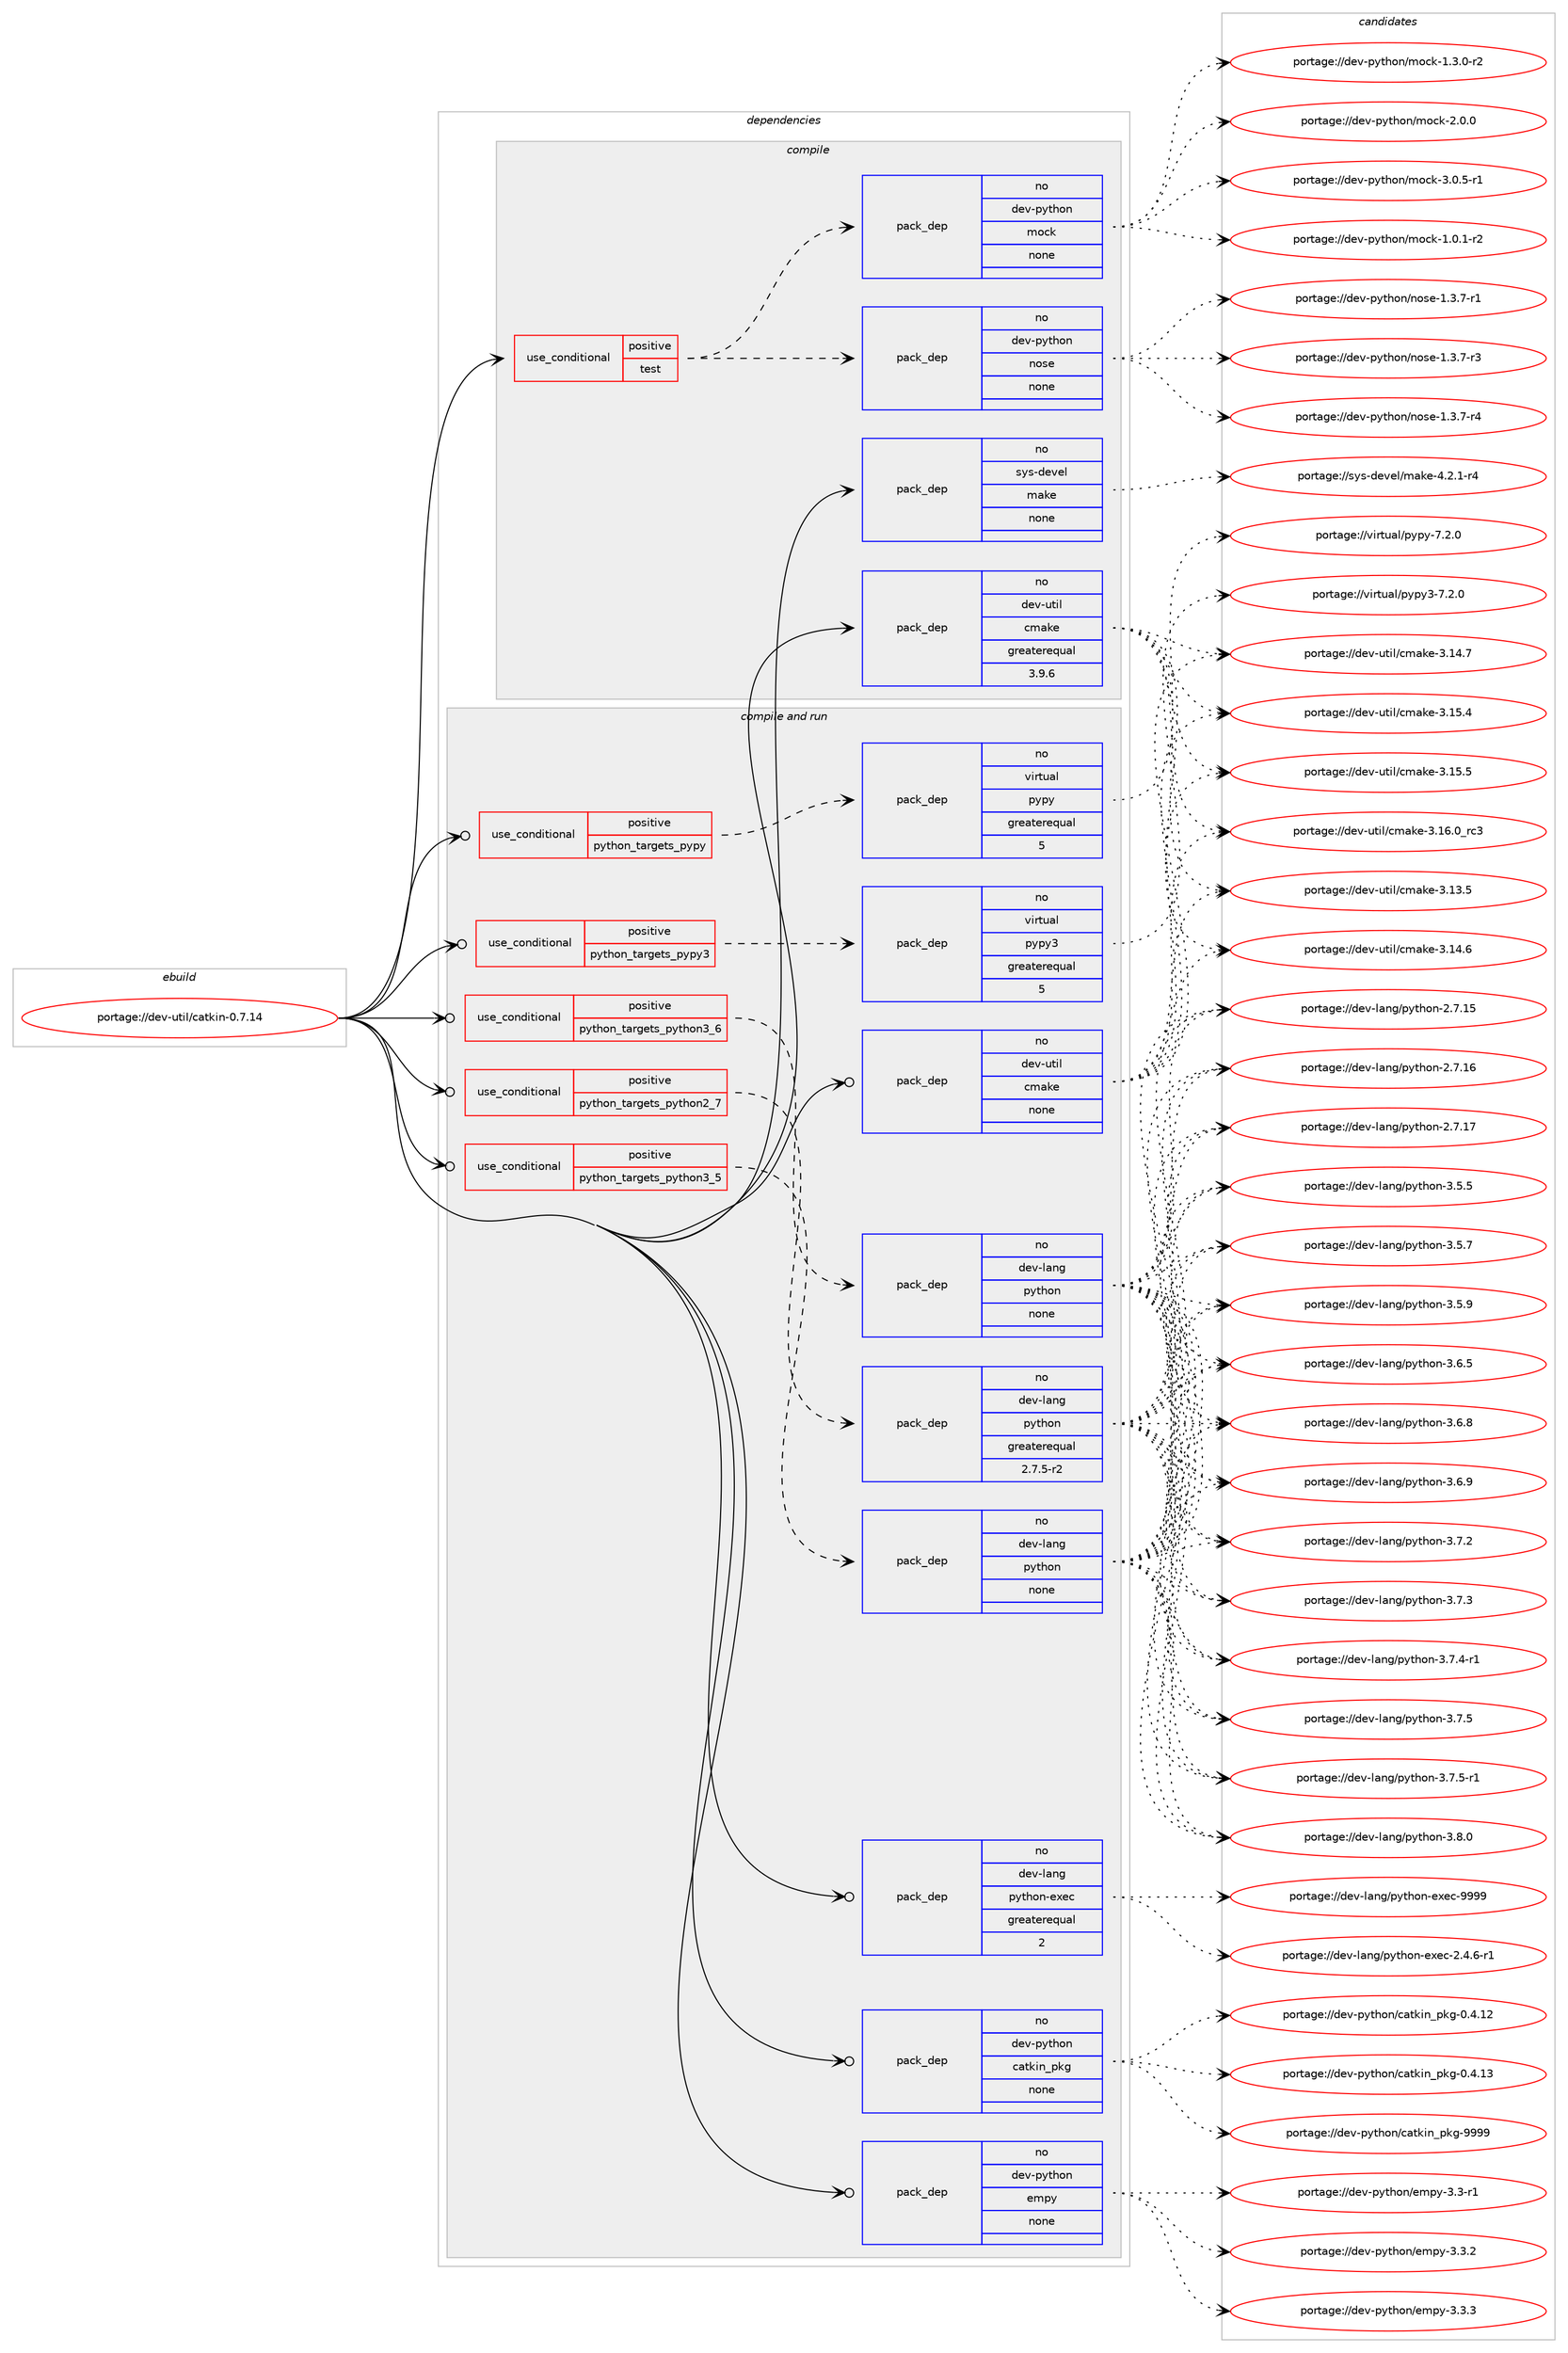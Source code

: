 digraph prolog {

# *************
# Graph options
# *************

newrank=true;
concentrate=true;
compound=true;
graph [rankdir=LR,fontname=Helvetica,fontsize=10,ranksep=1.5];#, ranksep=2.5, nodesep=0.2];
edge  [arrowhead=vee];
node  [fontname=Helvetica,fontsize=10];

# **********
# The ebuild
# **********

subgraph cluster_leftcol {
color=gray;
rank=same;
label=<<i>ebuild</i>>;
id [label="portage://dev-util/catkin-0.7.14", color=red, width=4, href="../dev-util/catkin-0.7.14.svg"];
}

# ****************
# The dependencies
# ****************

subgraph cluster_midcol {
color=gray;
label=<<i>dependencies</i>>;
subgraph cluster_compile {
fillcolor="#eeeeee";
style=filled;
label=<<i>compile</i>>;
subgraph cond70565 {
dependency259902 [label=<<TABLE BORDER="0" CELLBORDER="1" CELLSPACING="0" CELLPADDING="4"><TR><TD ROWSPAN="3" CELLPADDING="10">use_conditional</TD></TR><TR><TD>positive</TD></TR><TR><TD>test</TD></TR></TABLE>>, shape=none, color=red];
subgraph pack185712 {
dependency259903 [label=<<TABLE BORDER="0" CELLBORDER="1" CELLSPACING="0" CELLPADDING="4" WIDTH="220"><TR><TD ROWSPAN="6" CELLPADDING="30">pack_dep</TD></TR><TR><TD WIDTH="110">no</TD></TR><TR><TD>dev-python</TD></TR><TR><TD>nose</TD></TR><TR><TD>none</TD></TR><TR><TD></TD></TR></TABLE>>, shape=none, color=blue];
}
dependency259902:e -> dependency259903:w [weight=20,style="dashed",arrowhead="vee"];
subgraph pack185713 {
dependency259904 [label=<<TABLE BORDER="0" CELLBORDER="1" CELLSPACING="0" CELLPADDING="4" WIDTH="220"><TR><TD ROWSPAN="6" CELLPADDING="30">pack_dep</TD></TR><TR><TD WIDTH="110">no</TD></TR><TR><TD>dev-python</TD></TR><TR><TD>mock</TD></TR><TR><TD>none</TD></TR><TR><TD></TD></TR></TABLE>>, shape=none, color=blue];
}
dependency259902:e -> dependency259904:w [weight=20,style="dashed",arrowhead="vee"];
}
id:e -> dependency259902:w [weight=20,style="solid",arrowhead="vee"];
subgraph pack185714 {
dependency259905 [label=<<TABLE BORDER="0" CELLBORDER="1" CELLSPACING="0" CELLPADDING="4" WIDTH="220"><TR><TD ROWSPAN="6" CELLPADDING="30">pack_dep</TD></TR><TR><TD WIDTH="110">no</TD></TR><TR><TD>dev-util</TD></TR><TR><TD>cmake</TD></TR><TR><TD>greaterequal</TD></TR><TR><TD>3.9.6</TD></TR></TABLE>>, shape=none, color=blue];
}
id:e -> dependency259905:w [weight=20,style="solid",arrowhead="vee"];
subgraph pack185715 {
dependency259906 [label=<<TABLE BORDER="0" CELLBORDER="1" CELLSPACING="0" CELLPADDING="4" WIDTH="220"><TR><TD ROWSPAN="6" CELLPADDING="30">pack_dep</TD></TR><TR><TD WIDTH="110">no</TD></TR><TR><TD>sys-devel</TD></TR><TR><TD>make</TD></TR><TR><TD>none</TD></TR><TR><TD></TD></TR></TABLE>>, shape=none, color=blue];
}
id:e -> dependency259906:w [weight=20,style="solid",arrowhead="vee"];
}
subgraph cluster_compileandrun {
fillcolor="#eeeeee";
style=filled;
label=<<i>compile and run</i>>;
subgraph cond70566 {
dependency259907 [label=<<TABLE BORDER="0" CELLBORDER="1" CELLSPACING="0" CELLPADDING="4"><TR><TD ROWSPAN="3" CELLPADDING="10">use_conditional</TD></TR><TR><TD>positive</TD></TR><TR><TD>python_targets_pypy</TD></TR></TABLE>>, shape=none, color=red];
subgraph pack185716 {
dependency259908 [label=<<TABLE BORDER="0" CELLBORDER="1" CELLSPACING="0" CELLPADDING="4" WIDTH="220"><TR><TD ROWSPAN="6" CELLPADDING="30">pack_dep</TD></TR><TR><TD WIDTH="110">no</TD></TR><TR><TD>virtual</TD></TR><TR><TD>pypy</TD></TR><TR><TD>greaterequal</TD></TR><TR><TD>5</TD></TR></TABLE>>, shape=none, color=blue];
}
dependency259907:e -> dependency259908:w [weight=20,style="dashed",arrowhead="vee"];
}
id:e -> dependency259907:w [weight=20,style="solid",arrowhead="odotvee"];
subgraph cond70567 {
dependency259909 [label=<<TABLE BORDER="0" CELLBORDER="1" CELLSPACING="0" CELLPADDING="4"><TR><TD ROWSPAN="3" CELLPADDING="10">use_conditional</TD></TR><TR><TD>positive</TD></TR><TR><TD>python_targets_pypy3</TD></TR></TABLE>>, shape=none, color=red];
subgraph pack185717 {
dependency259910 [label=<<TABLE BORDER="0" CELLBORDER="1" CELLSPACING="0" CELLPADDING="4" WIDTH="220"><TR><TD ROWSPAN="6" CELLPADDING="30">pack_dep</TD></TR><TR><TD WIDTH="110">no</TD></TR><TR><TD>virtual</TD></TR><TR><TD>pypy3</TD></TR><TR><TD>greaterequal</TD></TR><TR><TD>5</TD></TR></TABLE>>, shape=none, color=blue];
}
dependency259909:e -> dependency259910:w [weight=20,style="dashed",arrowhead="vee"];
}
id:e -> dependency259909:w [weight=20,style="solid",arrowhead="odotvee"];
subgraph cond70568 {
dependency259911 [label=<<TABLE BORDER="0" CELLBORDER="1" CELLSPACING="0" CELLPADDING="4"><TR><TD ROWSPAN="3" CELLPADDING="10">use_conditional</TD></TR><TR><TD>positive</TD></TR><TR><TD>python_targets_python2_7</TD></TR></TABLE>>, shape=none, color=red];
subgraph pack185718 {
dependency259912 [label=<<TABLE BORDER="0" CELLBORDER="1" CELLSPACING="0" CELLPADDING="4" WIDTH="220"><TR><TD ROWSPAN="6" CELLPADDING="30">pack_dep</TD></TR><TR><TD WIDTH="110">no</TD></TR><TR><TD>dev-lang</TD></TR><TR><TD>python</TD></TR><TR><TD>greaterequal</TD></TR><TR><TD>2.7.5-r2</TD></TR></TABLE>>, shape=none, color=blue];
}
dependency259911:e -> dependency259912:w [weight=20,style="dashed",arrowhead="vee"];
}
id:e -> dependency259911:w [weight=20,style="solid",arrowhead="odotvee"];
subgraph cond70569 {
dependency259913 [label=<<TABLE BORDER="0" CELLBORDER="1" CELLSPACING="0" CELLPADDING="4"><TR><TD ROWSPAN="3" CELLPADDING="10">use_conditional</TD></TR><TR><TD>positive</TD></TR><TR><TD>python_targets_python3_5</TD></TR></TABLE>>, shape=none, color=red];
subgraph pack185719 {
dependency259914 [label=<<TABLE BORDER="0" CELLBORDER="1" CELLSPACING="0" CELLPADDING="4" WIDTH="220"><TR><TD ROWSPAN="6" CELLPADDING="30">pack_dep</TD></TR><TR><TD WIDTH="110">no</TD></TR><TR><TD>dev-lang</TD></TR><TR><TD>python</TD></TR><TR><TD>none</TD></TR><TR><TD></TD></TR></TABLE>>, shape=none, color=blue];
}
dependency259913:e -> dependency259914:w [weight=20,style="dashed",arrowhead="vee"];
}
id:e -> dependency259913:w [weight=20,style="solid",arrowhead="odotvee"];
subgraph cond70570 {
dependency259915 [label=<<TABLE BORDER="0" CELLBORDER="1" CELLSPACING="0" CELLPADDING="4"><TR><TD ROWSPAN="3" CELLPADDING="10">use_conditional</TD></TR><TR><TD>positive</TD></TR><TR><TD>python_targets_python3_6</TD></TR></TABLE>>, shape=none, color=red];
subgraph pack185720 {
dependency259916 [label=<<TABLE BORDER="0" CELLBORDER="1" CELLSPACING="0" CELLPADDING="4" WIDTH="220"><TR><TD ROWSPAN="6" CELLPADDING="30">pack_dep</TD></TR><TR><TD WIDTH="110">no</TD></TR><TR><TD>dev-lang</TD></TR><TR><TD>python</TD></TR><TR><TD>none</TD></TR><TR><TD></TD></TR></TABLE>>, shape=none, color=blue];
}
dependency259915:e -> dependency259916:w [weight=20,style="dashed",arrowhead="vee"];
}
id:e -> dependency259915:w [weight=20,style="solid",arrowhead="odotvee"];
subgraph pack185721 {
dependency259917 [label=<<TABLE BORDER="0" CELLBORDER="1" CELLSPACING="0" CELLPADDING="4" WIDTH="220"><TR><TD ROWSPAN="6" CELLPADDING="30">pack_dep</TD></TR><TR><TD WIDTH="110">no</TD></TR><TR><TD>dev-lang</TD></TR><TR><TD>python-exec</TD></TR><TR><TD>greaterequal</TD></TR><TR><TD>2</TD></TR></TABLE>>, shape=none, color=blue];
}
id:e -> dependency259917:w [weight=20,style="solid",arrowhead="odotvee"];
subgraph pack185722 {
dependency259918 [label=<<TABLE BORDER="0" CELLBORDER="1" CELLSPACING="0" CELLPADDING="4" WIDTH="220"><TR><TD ROWSPAN="6" CELLPADDING="30">pack_dep</TD></TR><TR><TD WIDTH="110">no</TD></TR><TR><TD>dev-python</TD></TR><TR><TD>catkin_pkg</TD></TR><TR><TD>none</TD></TR><TR><TD></TD></TR></TABLE>>, shape=none, color=blue];
}
id:e -> dependency259918:w [weight=20,style="solid",arrowhead="odotvee"];
subgraph pack185723 {
dependency259919 [label=<<TABLE BORDER="0" CELLBORDER="1" CELLSPACING="0" CELLPADDING="4" WIDTH="220"><TR><TD ROWSPAN="6" CELLPADDING="30">pack_dep</TD></TR><TR><TD WIDTH="110">no</TD></TR><TR><TD>dev-python</TD></TR><TR><TD>empy</TD></TR><TR><TD>none</TD></TR><TR><TD></TD></TR></TABLE>>, shape=none, color=blue];
}
id:e -> dependency259919:w [weight=20,style="solid",arrowhead="odotvee"];
subgraph pack185724 {
dependency259920 [label=<<TABLE BORDER="0" CELLBORDER="1" CELLSPACING="0" CELLPADDING="4" WIDTH="220"><TR><TD ROWSPAN="6" CELLPADDING="30">pack_dep</TD></TR><TR><TD WIDTH="110">no</TD></TR><TR><TD>dev-util</TD></TR><TR><TD>cmake</TD></TR><TR><TD>none</TD></TR><TR><TD></TD></TR></TABLE>>, shape=none, color=blue];
}
id:e -> dependency259920:w [weight=20,style="solid",arrowhead="odotvee"];
}
subgraph cluster_run {
fillcolor="#eeeeee";
style=filled;
label=<<i>run</i>>;
}
}

# **************
# The candidates
# **************

subgraph cluster_choices {
rank=same;
color=gray;
label=<<i>candidates</i>>;

subgraph choice185712 {
color=black;
nodesep=1;
choiceportage10010111845112121116104111110471101111151014549465146554511449 [label="portage://dev-python/nose-1.3.7-r1", color=red, width=4,href="../dev-python/nose-1.3.7-r1.svg"];
choiceportage10010111845112121116104111110471101111151014549465146554511451 [label="portage://dev-python/nose-1.3.7-r3", color=red, width=4,href="../dev-python/nose-1.3.7-r3.svg"];
choiceportage10010111845112121116104111110471101111151014549465146554511452 [label="portage://dev-python/nose-1.3.7-r4", color=red, width=4,href="../dev-python/nose-1.3.7-r4.svg"];
dependency259903:e -> choiceportage10010111845112121116104111110471101111151014549465146554511449:w [style=dotted,weight="100"];
dependency259903:e -> choiceportage10010111845112121116104111110471101111151014549465146554511451:w [style=dotted,weight="100"];
dependency259903:e -> choiceportage10010111845112121116104111110471101111151014549465146554511452:w [style=dotted,weight="100"];
}
subgraph choice185713 {
color=black;
nodesep=1;
choiceportage1001011184511212111610411111047109111991074549464846494511450 [label="portage://dev-python/mock-1.0.1-r2", color=red, width=4,href="../dev-python/mock-1.0.1-r2.svg"];
choiceportage1001011184511212111610411111047109111991074549465146484511450 [label="portage://dev-python/mock-1.3.0-r2", color=red, width=4,href="../dev-python/mock-1.3.0-r2.svg"];
choiceportage100101118451121211161041111104710911199107455046484648 [label="portage://dev-python/mock-2.0.0", color=red, width=4,href="../dev-python/mock-2.0.0.svg"];
choiceportage1001011184511212111610411111047109111991074551464846534511449 [label="portage://dev-python/mock-3.0.5-r1", color=red, width=4,href="../dev-python/mock-3.0.5-r1.svg"];
dependency259904:e -> choiceportage1001011184511212111610411111047109111991074549464846494511450:w [style=dotted,weight="100"];
dependency259904:e -> choiceportage1001011184511212111610411111047109111991074549465146484511450:w [style=dotted,weight="100"];
dependency259904:e -> choiceportage100101118451121211161041111104710911199107455046484648:w [style=dotted,weight="100"];
dependency259904:e -> choiceportage1001011184511212111610411111047109111991074551464846534511449:w [style=dotted,weight="100"];
}
subgraph choice185714 {
color=black;
nodesep=1;
choiceportage1001011184511711610510847991099710710145514649514653 [label="portage://dev-util/cmake-3.13.5", color=red, width=4,href="../dev-util/cmake-3.13.5.svg"];
choiceportage1001011184511711610510847991099710710145514649524654 [label="portage://dev-util/cmake-3.14.6", color=red, width=4,href="../dev-util/cmake-3.14.6.svg"];
choiceportage1001011184511711610510847991099710710145514649524655 [label="portage://dev-util/cmake-3.14.7", color=red, width=4,href="../dev-util/cmake-3.14.7.svg"];
choiceportage1001011184511711610510847991099710710145514649534652 [label="portage://dev-util/cmake-3.15.4", color=red, width=4,href="../dev-util/cmake-3.15.4.svg"];
choiceportage1001011184511711610510847991099710710145514649534653 [label="portage://dev-util/cmake-3.15.5", color=red, width=4,href="../dev-util/cmake-3.15.5.svg"];
choiceportage1001011184511711610510847991099710710145514649544648951149951 [label="portage://dev-util/cmake-3.16.0_rc3", color=red, width=4,href="../dev-util/cmake-3.16.0_rc3.svg"];
dependency259905:e -> choiceportage1001011184511711610510847991099710710145514649514653:w [style=dotted,weight="100"];
dependency259905:e -> choiceportage1001011184511711610510847991099710710145514649524654:w [style=dotted,weight="100"];
dependency259905:e -> choiceportage1001011184511711610510847991099710710145514649524655:w [style=dotted,weight="100"];
dependency259905:e -> choiceportage1001011184511711610510847991099710710145514649534652:w [style=dotted,weight="100"];
dependency259905:e -> choiceportage1001011184511711610510847991099710710145514649534653:w [style=dotted,weight="100"];
dependency259905:e -> choiceportage1001011184511711610510847991099710710145514649544648951149951:w [style=dotted,weight="100"];
}
subgraph choice185715 {
color=black;
nodesep=1;
choiceportage1151211154510010111810110847109971071014552465046494511452 [label="portage://sys-devel/make-4.2.1-r4", color=red, width=4,href="../sys-devel/make-4.2.1-r4.svg"];
dependency259906:e -> choiceportage1151211154510010111810110847109971071014552465046494511452:w [style=dotted,weight="100"];
}
subgraph choice185716 {
color=black;
nodesep=1;
choiceportage1181051141161179710847112121112121455546504648 [label="portage://virtual/pypy-7.2.0", color=red, width=4,href="../virtual/pypy-7.2.0.svg"];
dependency259908:e -> choiceportage1181051141161179710847112121112121455546504648:w [style=dotted,weight="100"];
}
subgraph choice185717 {
color=black;
nodesep=1;
choiceportage118105114116117971084711212111212151455546504648 [label="portage://virtual/pypy3-7.2.0", color=red, width=4,href="../virtual/pypy3-7.2.0.svg"];
dependency259910:e -> choiceportage118105114116117971084711212111212151455546504648:w [style=dotted,weight="100"];
}
subgraph choice185718 {
color=black;
nodesep=1;
choiceportage10010111845108971101034711212111610411111045504655464953 [label="portage://dev-lang/python-2.7.15", color=red, width=4,href="../dev-lang/python-2.7.15.svg"];
choiceportage10010111845108971101034711212111610411111045504655464954 [label="portage://dev-lang/python-2.7.16", color=red, width=4,href="../dev-lang/python-2.7.16.svg"];
choiceportage10010111845108971101034711212111610411111045504655464955 [label="portage://dev-lang/python-2.7.17", color=red, width=4,href="../dev-lang/python-2.7.17.svg"];
choiceportage100101118451089711010347112121116104111110455146534653 [label="portage://dev-lang/python-3.5.5", color=red, width=4,href="../dev-lang/python-3.5.5.svg"];
choiceportage100101118451089711010347112121116104111110455146534655 [label="portage://dev-lang/python-3.5.7", color=red, width=4,href="../dev-lang/python-3.5.7.svg"];
choiceportage100101118451089711010347112121116104111110455146534657 [label="portage://dev-lang/python-3.5.9", color=red, width=4,href="../dev-lang/python-3.5.9.svg"];
choiceportage100101118451089711010347112121116104111110455146544653 [label="portage://dev-lang/python-3.6.5", color=red, width=4,href="../dev-lang/python-3.6.5.svg"];
choiceportage100101118451089711010347112121116104111110455146544656 [label="portage://dev-lang/python-3.6.8", color=red, width=4,href="../dev-lang/python-3.6.8.svg"];
choiceportage100101118451089711010347112121116104111110455146544657 [label="portage://dev-lang/python-3.6.9", color=red, width=4,href="../dev-lang/python-3.6.9.svg"];
choiceportage100101118451089711010347112121116104111110455146554650 [label="portage://dev-lang/python-3.7.2", color=red, width=4,href="../dev-lang/python-3.7.2.svg"];
choiceportage100101118451089711010347112121116104111110455146554651 [label="portage://dev-lang/python-3.7.3", color=red, width=4,href="../dev-lang/python-3.7.3.svg"];
choiceportage1001011184510897110103471121211161041111104551465546524511449 [label="portage://dev-lang/python-3.7.4-r1", color=red, width=4,href="../dev-lang/python-3.7.4-r1.svg"];
choiceportage100101118451089711010347112121116104111110455146554653 [label="portage://dev-lang/python-3.7.5", color=red, width=4,href="../dev-lang/python-3.7.5.svg"];
choiceportage1001011184510897110103471121211161041111104551465546534511449 [label="portage://dev-lang/python-3.7.5-r1", color=red, width=4,href="../dev-lang/python-3.7.5-r1.svg"];
choiceportage100101118451089711010347112121116104111110455146564648 [label="portage://dev-lang/python-3.8.0", color=red, width=4,href="../dev-lang/python-3.8.0.svg"];
dependency259912:e -> choiceportage10010111845108971101034711212111610411111045504655464953:w [style=dotted,weight="100"];
dependency259912:e -> choiceportage10010111845108971101034711212111610411111045504655464954:w [style=dotted,weight="100"];
dependency259912:e -> choiceportage10010111845108971101034711212111610411111045504655464955:w [style=dotted,weight="100"];
dependency259912:e -> choiceportage100101118451089711010347112121116104111110455146534653:w [style=dotted,weight="100"];
dependency259912:e -> choiceportage100101118451089711010347112121116104111110455146534655:w [style=dotted,weight="100"];
dependency259912:e -> choiceportage100101118451089711010347112121116104111110455146534657:w [style=dotted,weight="100"];
dependency259912:e -> choiceportage100101118451089711010347112121116104111110455146544653:w [style=dotted,weight="100"];
dependency259912:e -> choiceportage100101118451089711010347112121116104111110455146544656:w [style=dotted,weight="100"];
dependency259912:e -> choiceportage100101118451089711010347112121116104111110455146544657:w [style=dotted,weight="100"];
dependency259912:e -> choiceportage100101118451089711010347112121116104111110455146554650:w [style=dotted,weight="100"];
dependency259912:e -> choiceportage100101118451089711010347112121116104111110455146554651:w [style=dotted,weight="100"];
dependency259912:e -> choiceportage1001011184510897110103471121211161041111104551465546524511449:w [style=dotted,weight="100"];
dependency259912:e -> choiceportage100101118451089711010347112121116104111110455146554653:w [style=dotted,weight="100"];
dependency259912:e -> choiceportage1001011184510897110103471121211161041111104551465546534511449:w [style=dotted,weight="100"];
dependency259912:e -> choiceportage100101118451089711010347112121116104111110455146564648:w [style=dotted,weight="100"];
}
subgraph choice185719 {
color=black;
nodesep=1;
choiceportage10010111845108971101034711212111610411111045504655464953 [label="portage://dev-lang/python-2.7.15", color=red, width=4,href="../dev-lang/python-2.7.15.svg"];
choiceportage10010111845108971101034711212111610411111045504655464954 [label="portage://dev-lang/python-2.7.16", color=red, width=4,href="../dev-lang/python-2.7.16.svg"];
choiceportage10010111845108971101034711212111610411111045504655464955 [label="portage://dev-lang/python-2.7.17", color=red, width=4,href="../dev-lang/python-2.7.17.svg"];
choiceportage100101118451089711010347112121116104111110455146534653 [label="portage://dev-lang/python-3.5.5", color=red, width=4,href="../dev-lang/python-3.5.5.svg"];
choiceportage100101118451089711010347112121116104111110455146534655 [label="portage://dev-lang/python-3.5.7", color=red, width=4,href="../dev-lang/python-3.5.7.svg"];
choiceportage100101118451089711010347112121116104111110455146534657 [label="portage://dev-lang/python-3.5.9", color=red, width=4,href="../dev-lang/python-3.5.9.svg"];
choiceportage100101118451089711010347112121116104111110455146544653 [label="portage://dev-lang/python-3.6.5", color=red, width=4,href="../dev-lang/python-3.6.5.svg"];
choiceportage100101118451089711010347112121116104111110455146544656 [label="portage://dev-lang/python-3.6.8", color=red, width=4,href="../dev-lang/python-3.6.8.svg"];
choiceportage100101118451089711010347112121116104111110455146544657 [label="portage://dev-lang/python-3.6.9", color=red, width=4,href="../dev-lang/python-3.6.9.svg"];
choiceportage100101118451089711010347112121116104111110455146554650 [label="portage://dev-lang/python-3.7.2", color=red, width=4,href="../dev-lang/python-3.7.2.svg"];
choiceportage100101118451089711010347112121116104111110455146554651 [label="portage://dev-lang/python-3.7.3", color=red, width=4,href="../dev-lang/python-3.7.3.svg"];
choiceportage1001011184510897110103471121211161041111104551465546524511449 [label="portage://dev-lang/python-3.7.4-r1", color=red, width=4,href="../dev-lang/python-3.7.4-r1.svg"];
choiceportage100101118451089711010347112121116104111110455146554653 [label="portage://dev-lang/python-3.7.5", color=red, width=4,href="../dev-lang/python-3.7.5.svg"];
choiceportage1001011184510897110103471121211161041111104551465546534511449 [label="portage://dev-lang/python-3.7.5-r1", color=red, width=4,href="../dev-lang/python-3.7.5-r1.svg"];
choiceportage100101118451089711010347112121116104111110455146564648 [label="portage://dev-lang/python-3.8.0", color=red, width=4,href="../dev-lang/python-3.8.0.svg"];
dependency259914:e -> choiceportage10010111845108971101034711212111610411111045504655464953:w [style=dotted,weight="100"];
dependency259914:e -> choiceportage10010111845108971101034711212111610411111045504655464954:w [style=dotted,weight="100"];
dependency259914:e -> choiceportage10010111845108971101034711212111610411111045504655464955:w [style=dotted,weight="100"];
dependency259914:e -> choiceportage100101118451089711010347112121116104111110455146534653:w [style=dotted,weight="100"];
dependency259914:e -> choiceportage100101118451089711010347112121116104111110455146534655:w [style=dotted,weight="100"];
dependency259914:e -> choiceportage100101118451089711010347112121116104111110455146534657:w [style=dotted,weight="100"];
dependency259914:e -> choiceportage100101118451089711010347112121116104111110455146544653:w [style=dotted,weight="100"];
dependency259914:e -> choiceportage100101118451089711010347112121116104111110455146544656:w [style=dotted,weight="100"];
dependency259914:e -> choiceportage100101118451089711010347112121116104111110455146544657:w [style=dotted,weight="100"];
dependency259914:e -> choiceportage100101118451089711010347112121116104111110455146554650:w [style=dotted,weight="100"];
dependency259914:e -> choiceportage100101118451089711010347112121116104111110455146554651:w [style=dotted,weight="100"];
dependency259914:e -> choiceportage1001011184510897110103471121211161041111104551465546524511449:w [style=dotted,weight="100"];
dependency259914:e -> choiceportage100101118451089711010347112121116104111110455146554653:w [style=dotted,weight="100"];
dependency259914:e -> choiceportage1001011184510897110103471121211161041111104551465546534511449:w [style=dotted,weight="100"];
dependency259914:e -> choiceportage100101118451089711010347112121116104111110455146564648:w [style=dotted,weight="100"];
}
subgraph choice185720 {
color=black;
nodesep=1;
choiceportage10010111845108971101034711212111610411111045504655464953 [label="portage://dev-lang/python-2.7.15", color=red, width=4,href="../dev-lang/python-2.7.15.svg"];
choiceportage10010111845108971101034711212111610411111045504655464954 [label="portage://dev-lang/python-2.7.16", color=red, width=4,href="../dev-lang/python-2.7.16.svg"];
choiceportage10010111845108971101034711212111610411111045504655464955 [label="portage://dev-lang/python-2.7.17", color=red, width=4,href="../dev-lang/python-2.7.17.svg"];
choiceportage100101118451089711010347112121116104111110455146534653 [label="portage://dev-lang/python-3.5.5", color=red, width=4,href="../dev-lang/python-3.5.5.svg"];
choiceportage100101118451089711010347112121116104111110455146534655 [label="portage://dev-lang/python-3.5.7", color=red, width=4,href="../dev-lang/python-3.5.7.svg"];
choiceportage100101118451089711010347112121116104111110455146534657 [label="portage://dev-lang/python-3.5.9", color=red, width=4,href="../dev-lang/python-3.5.9.svg"];
choiceportage100101118451089711010347112121116104111110455146544653 [label="portage://dev-lang/python-3.6.5", color=red, width=4,href="../dev-lang/python-3.6.5.svg"];
choiceportage100101118451089711010347112121116104111110455146544656 [label="portage://dev-lang/python-3.6.8", color=red, width=4,href="../dev-lang/python-3.6.8.svg"];
choiceportage100101118451089711010347112121116104111110455146544657 [label="portage://dev-lang/python-3.6.9", color=red, width=4,href="../dev-lang/python-3.6.9.svg"];
choiceportage100101118451089711010347112121116104111110455146554650 [label="portage://dev-lang/python-3.7.2", color=red, width=4,href="../dev-lang/python-3.7.2.svg"];
choiceportage100101118451089711010347112121116104111110455146554651 [label="portage://dev-lang/python-3.7.3", color=red, width=4,href="../dev-lang/python-3.7.3.svg"];
choiceportage1001011184510897110103471121211161041111104551465546524511449 [label="portage://dev-lang/python-3.7.4-r1", color=red, width=4,href="../dev-lang/python-3.7.4-r1.svg"];
choiceportage100101118451089711010347112121116104111110455146554653 [label="portage://dev-lang/python-3.7.5", color=red, width=4,href="../dev-lang/python-3.7.5.svg"];
choiceportage1001011184510897110103471121211161041111104551465546534511449 [label="portage://dev-lang/python-3.7.5-r1", color=red, width=4,href="../dev-lang/python-3.7.5-r1.svg"];
choiceportage100101118451089711010347112121116104111110455146564648 [label="portage://dev-lang/python-3.8.0", color=red, width=4,href="../dev-lang/python-3.8.0.svg"];
dependency259916:e -> choiceportage10010111845108971101034711212111610411111045504655464953:w [style=dotted,weight="100"];
dependency259916:e -> choiceportage10010111845108971101034711212111610411111045504655464954:w [style=dotted,weight="100"];
dependency259916:e -> choiceportage10010111845108971101034711212111610411111045504655464955:w [style=dotted,weight="100"];
dependency259916:e -> choiceportage100101118451089711010347112121116104111110455146534653:w [style=dotted,weight="100"];
dependency259916:e -> choiceportage100101118451089711010347112121116104111110455146534655:w [style=dotted,weight="100"];
dependency259916:e -> choiceportage100101118451089711010347112121116104111110455146534657:w [style=dotted,weight="100"];
dependency259916:e -> choiceportage100101118451089711010347112121116104111110455146544653:w [style=dotted,weight="100"];
dependency259916:e -> choiceportage100101118451089711010347112121116104111110455146544656:w [style=dotted,weight="100"];
dependency259916:e -> choiceportage100101118451089711010347112121116104111110455146544657:w [style=dotted,weight="100"];
dependency259916:e -> choiceportage100101118451089711010347112121116104111110455146554650:w [style=dotted,weight="100"];
dependency259916:e -> choiceportage100101118451089711010347112121116104111110455146554651:w [style=dotted,weight="100"];
dependency259916:e -> choiceportage1001011184510897110103471121211161041111104551465546524511449:w [style=dotted,weight="100"];
dependency259916:e -> choiceportage100101118451089711010347112121116104111110455146554653:w [style=dotted,weight="100"];
dependency259916:e -> choiceportage1001011184510897110103471121211161041111104551465546534511449:w [style=dotted,weight="100"];
dependency259916:e -> choiceportage100101118451089711010347112121116104111110455146564648:w [style=dotted,weight="100"];
}
subgraph choice185721 {
color=black;
nodesep=1;
choiceportage10010111845108971101034711212111610411111045101120101994550465246544511449 [label="portage://dev-lang/python-exec-2.4.6-r1", color=red, width=4,href="../dev-lang/python-exec-2.4.6-r1.svg"];
choiceportage10010111845108971101034711212111610411111045101120101994557575757 [label="portage://dev-lang/python-exec-9999", color=red, width=4,href="../dev-lang/python-exec-9999.svg"];
dependency259917:e -> choiceportage10010111845108971101034711212111610411111045101120101994550465246544511449:w [style=dotted,weight="100"];
dependency259917:e -> choiceportage10010111845108971101034711212111610411111045101120101994557575757:w [style=dotted,weight="100"];
}
subgraph choice185722 {
color=black;
nodesep=1;
choiceportage100101118451121211161041111104799971161071051109511210710345484652464950 [label="portage://dev-python/catkin_pkg-0.4.12", color=red, width=4,href="../dev-python/catkin_pkg-0.4.12.svg"];
choiceportage100101118451121211161041111104799971161071051109511210710345484652464951 [label="portage://dev-python/catkin_pkg-0.4.13", color=red, width=4,href="../dev-python/catkin_pkg-0.4.13.svg"];
choiceportage10010111845112121116104111110479997116107105110951121071034557575757 [label="portage://dev-python/catkin_pkg-9999", color=red, width=4,href="../dev-python/catkin_pkg-9999.svg"];
dependency259918:e -> choiceportage100101118451121211161041111104799971161071051109511210710345484652464950:w [style=dotted,weight="100"];
dependency259918:e -> choiceportage100101118451121211161041111104799971161071051109511210710345484652464951:w [style=dotted,weight="100"];
dependency259918:e -> choiceportage10010111845112121116104111110479997116107105110951121071034557575757:w [style=dotted,weight="100"];
}
subgraph choice185723 {
color=black;
nodesep=1;
choiceportage1001011184511212111610411111047101109112121455146514511449 [label="portage://dev-python/empy-3.3-r1", color=red, width=4,href="../dev-python/empy-3.3-r1.svg"];
choiceportage1001011184511212111610411111047101109112121455146514650 [label="portage://dev-python/empy-3.3.2", color=red, width=4,href="../dev-python/empy-3.3.2.svg"];
choiceportage1001011184511212111610411111047101109112121455146514651 [label="portage://dev-python/empy-3.3.3", color=red, width=4,href="../dev-python/empy-3.3.3.svg"];
dependency259919:e -> choiceportage1001011184511212111610411111047101109112121455146514511449:w [style=dotted,weight="100"];
dependency259919:e -> choiceportage1001011184511212111610411111047101109112121455146514650:w [style=dotted,weight="100"];
dependency259919:e -> choiceportage1001011184511212111610411111047101109112121455146514651:w [style=dotted,weight="100"];
}
subgraph choice185724 {
color=black;
nodesep=1;
choiceportage1001011184511711610510847991099710710145514649514653 [label="portage://dev-util/cmake-3.13.5", color=red, width=4,href="../dev-util/cmake-3.13.5.svg"];
choiceportage1001011184511711610510847991099710710145514649524654 [label="portage://dev-util/cmake-3.14.6", color=red, width=4,href="../dev-util/cmake-3.14.6.svg"];
choiceportage1001011184511711610510847991099710710145514649524655 [label="portage://dev-util/cmake-3.14.7", color=red, width=4,href="../dev-util/cmake-3.14.7.svg"];
choiceportage1001011184511711610510847991099710710145514649534652 [label="portage://dev-util/cmake-3.15.4", color=red, width=4,href="../dev-util/cmake-3.15.4.svg"];
choiceportage1001011184511711610510847991099710710145514649534653 [label="portage://dev-util/cmake-3.15.5", color=red, width=4,href="../dev-util/cmake-3.15.5.svg"];
choiceportage1001011184511711610510847991099710710145514649544648951149951 [label="portage://dev-util/cmake-3.16.0_rc3", color=red, width=4,href="../dev-util/cmake-3.16.0_rc3.svg"];
dependency259920:e -> choiceportage1001011184511711610510847991099710710145514649514653:w [style=dotted,weight="100"];
dependency259920:e -> choiceportage1001011184511711610510847991099710710145514649524654:w [style=dotted,weight="100"];
dependency259920:e -> choiceportage1001011184511711610510847991099710710145514649524655:w [style=dotted,weight="100"];
dependency259920:e -> choiceportage1001011184511711610510847991099710710145514649534652:w [style=dotted,weight="100"];
dependency259920:e -> choiceportage1001011184511711610510847991099710710145514649534653:w [style=dotted,weight="100"];
dependency259920:e -> choiceportage1001011184511711610510847991099710710145514649544648951149951:w [style=dotted,weight="100"];
}
}

}
